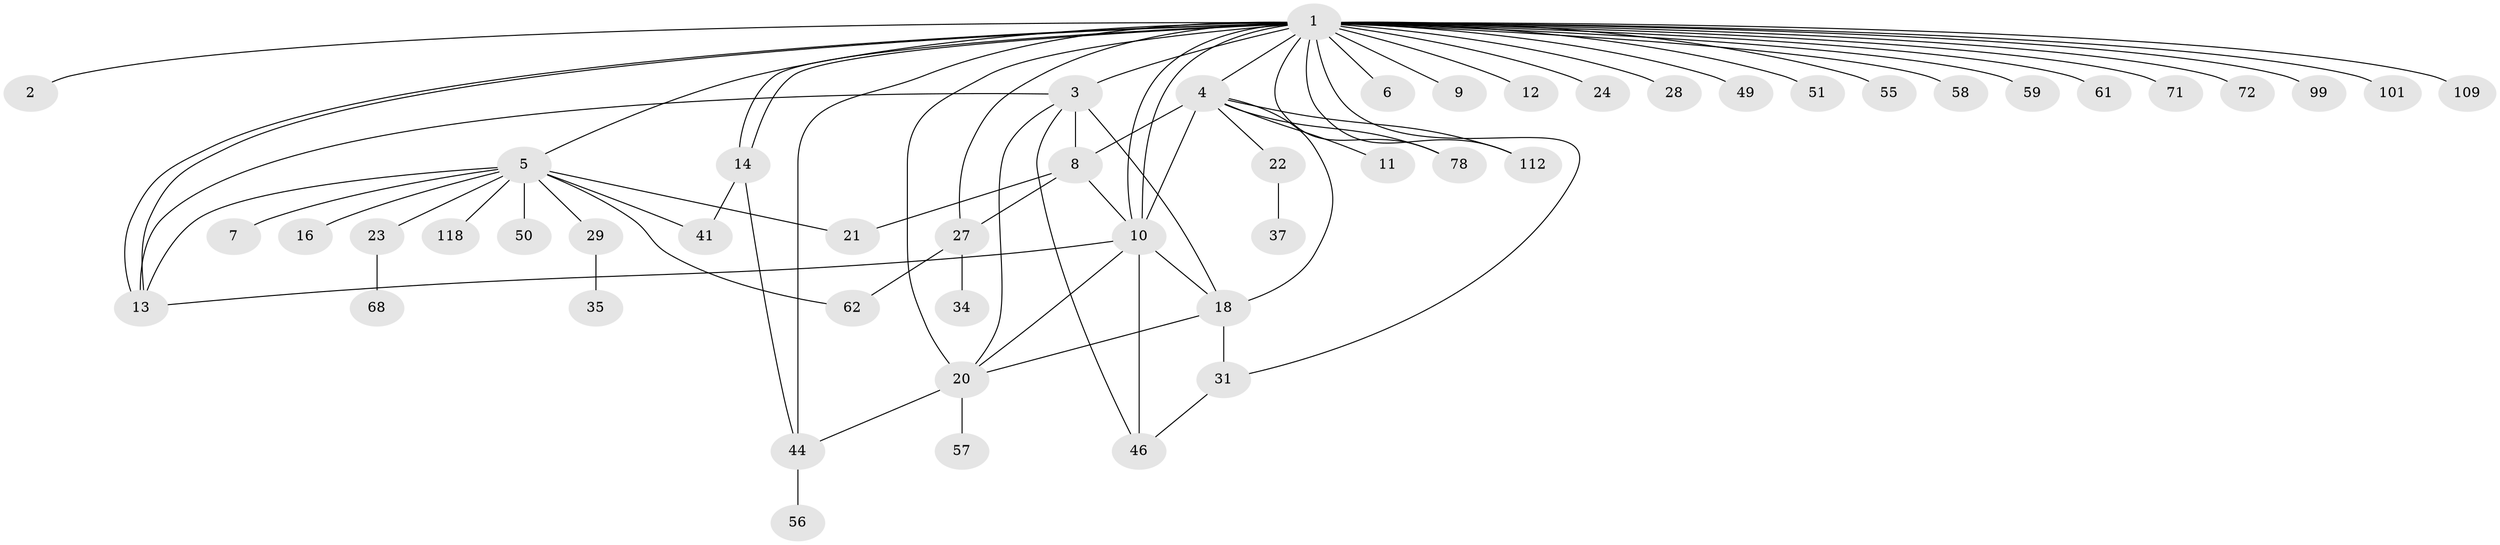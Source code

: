 // original degree distribution, {34: 0.007936507936507936, 1: 0.46825396825396826, 4: 0.10317460317460317, 9: 0.023809523809523808, 11: 0.007936507936507936, 2: 0.2619047619047619, 8: 0.007936507936507936, 5: 0.031746031746031744, 6: 0.015873015873015872, 3: 0.07142857142857142}
// Generated by graph-tools (version 1.1) at 2025/18/03/04/25 18:18:21]
// undirected, 50 vertices, 74 edges
graph export_dot {
graph [start="1"]
  node [color=gray90,style=filled];
  1;
  2;
  3 [super="+15+17"];
  4;
  5;
  6 [super="+19"];
  7;
  8 [super="+126+92+74+26"];
  9;
  10 [super="+106"];
  11;
  12 [super="+121"];
  13 [super="+42+97"];
  14 [super="+60+64+36"];
  16;
  18 [super="+40"];
  20 [super="+47+25+80+100+70+32"];
  21 [super="+85"];
  22 [super="+114+43"];
  23 [super="+54"];
  24 [super="+79"];
  27 [super="+30"];
  28;
  29;
  31 [super="+39"];
  34;
  35;
  37;
  41;
  44 [super="+117"];
  46 [super="+98+77"];
  49;
  50;
  51;
  55;
  56;
  57;
  58;
  59;
  61 [super="+88"];
  62 [super="+113"];
  68;
  71;
  72;
  78;
  99;
  101;
  109;
  112;
  118;
  1 -- 2;
  1 -- 3;
  1 -- 4;
  1 -- 5;
  1 -- 6;
  1 -- 9;
  1 -- 10;
  1 -- 10;
  1 -- 12;
  1 -- 13;
  1 -- 13;
  1 -- 14;
  1 -- 14;
  1 -- 20 [weight=3];
  1 -- 24;
  1 -- 28;
  1 -- 31;
  1 -- 44;
  1 -- 49;
  1 -- 51;
  1 -- 55;
  1 -- 58;
  1 -- 59;
  1 -- 61;
  1 -- 71;
  1 -- 72;
  1 -- 78;
  1 -- 99;
  1 -- 101;
  1 -- 109;
  1 -- 112;
  1 -- 27;
  3 -- 8 [weight=2];
  3 -- 20 [weight=2];
  3 -- 46;
  3 -- 18 [weight=2];
  3 -- 13;
  4 -- 8;
  4 -- 10;
  4 -- 11;
  4 -- 18 [weight=2];
  4 -- 22;
  4 -- 78;
  4 -- 112;
  5 -- 7;
  5 -- 16;
  5 -- 21;
  5 -- 23;
  5 -- 29;
  5 -- 41;
  5 -- 50;
  5 -- 62;
  5 -- 118;
  5 -- 13;
  8 -- 27;
  8 -- 21;
  8 -- 10;
  10 -- 46;
  10 -- 20;
  10 -- 13;
  10 -- 18;
  14 -- 41;
  14 -- 44;
  18 -- 20;
  18 -- 31;
  20 -- 57;
  20 -- 44;
  22 -- 37;
  23 -- 68;
  27 -- 34;
  27 -- 62;
  29 -- 35;
  31 -- 46;
  44 -- 56;
}
